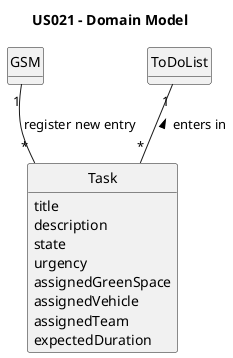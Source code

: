 @startuml
skinparam monochrome true
skinparam packageStyle rectangle
skinparam shadowing false

'left to right direction
title US021 - Domain Model
skinparam classAttributeIconSize 0

hide circle
hide methods

'title Domain Model

'class Platform {
'  -description
'}

class GSM {

}
class ToDoList {

}

class Task{
    title
    description
    state
    urgency
    assignedGreenSpace
    assignedVehicle
    assignedTeam
    expectedDuration
}

GSM "1" -- "*" Task : "register new entry"
ToDoList "1" -- "*" Task : "enters in <"

@enduml